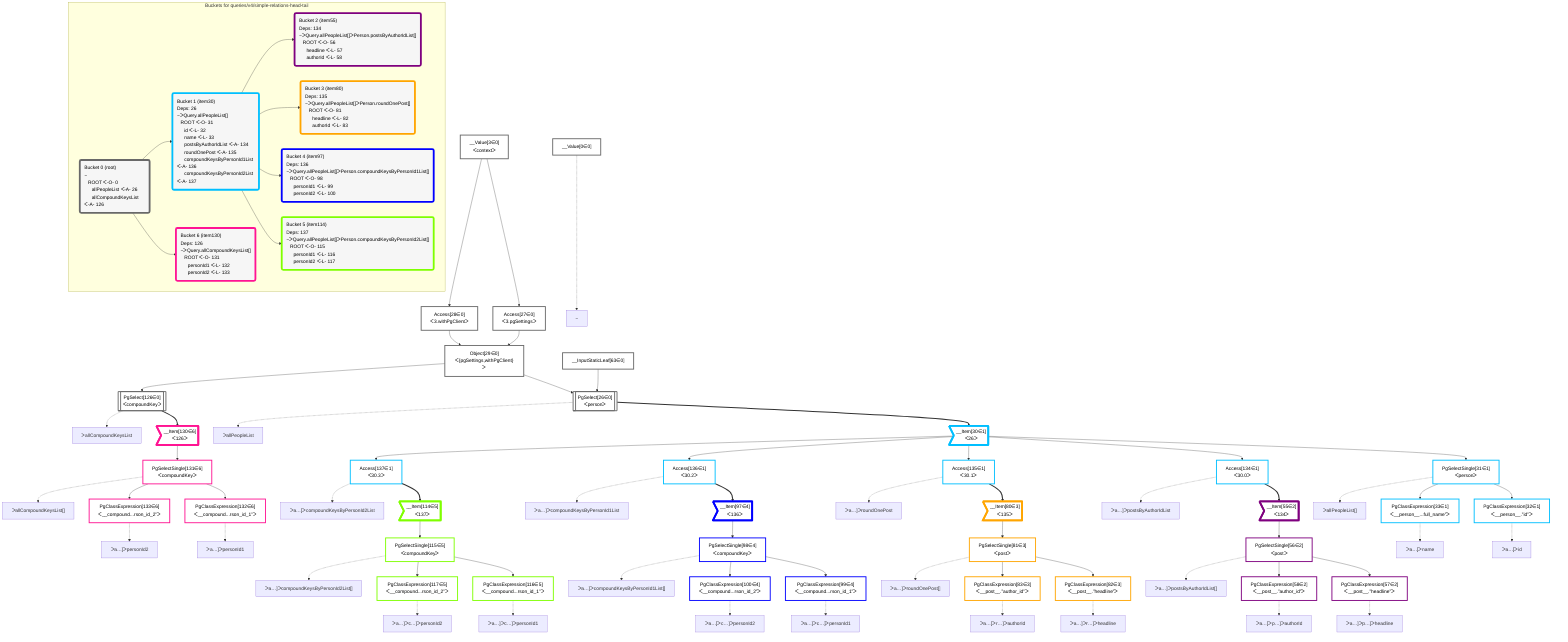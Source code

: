 graph TD
    classDef path fill:#eee,stroke:#000,color:#000
    classDef plan fill:#fff,stroke-width:3px,color:#000
    classDef itemplan fill:#fff,stroke-width:6px,color:#000
    classDef sideeffectplan fill:#f00,stroke-width:6px,color:#000
    classDef bucket fill:#f6f6f6,color:#000,stroke-width:6px,text-align:left


    %% define plans
    __Value0["__Value[0∈0]"]:::plan
    __Value3["__Value[3∈0]<br />ᐸcontextᐳ"]:::plan
    Access27["Access[27∈0]<br />ᐸ3.pgSettingsᐳ"]:::plan
    Access28["Access[28∈0]<br />ᐸ3.withPgClientᐳ"]:::plan
    Object29["Object[29∈0]<br />ᐸ{pgSettings,withPgClient}ᐳ"]:::plan
    __InputStaticLeaf63["__InputStaticLeaf[63∈0]"]:::plan
    PgSelect26[["PgSelect[26∈0]<br />ᐸpersonᐳ"]]:::plan
    __Item30>"__Item[30∈1]<br />ᐸ26ᐳ"]:::itemplan
    PgSelectSingle31["PgSelectSingle[31∈1]<br />ᐸpersonᐳ"]:::plan
    PgClassExpression32["PgClassExpression[32∈1]<br />ᐸ__person__.”id”ᐳ"]:::plan
    PgClassExpression33["PgClassExpression[33∈1]<br />ᐸ__person__...full_name”ᐳ"]:::plan
    Access134["Access[134∈1]<br />ᐸ30.0ᐳ"]:::plan
    __Item55>"__Item[55∈2]<br />ᐸ134ᐳ"]:::itemplan
    PgSelectSingle56["PgSelectSingle[56∈2]<br />ᐸpostᐳ"]:::plan
    PgClassExpression57["PgClassExpression[57∈2]<br />ᐸ__post__.”headline”ᐳ"]:::plan
    PgClassExpression58["PgClassExpression[58∈2]<br />ᐸ__post__.”author_id”ᐳ"]:::plan
    Access135["Access[135∈1]<br />ᐸ30.1ᐳ"]:::plan
    __Item80>"__Item[80∈3]<br />ᐸ135ᐳ"]:::itemplan
    PgSelectSingle81["PgSelectSingle[81∈3]<br />ᐸpostᐳ"]:::plan
    PgClassExpression82["PgClassExpression[82∈3]<br />ᐸ__post__.”headline”ᐳ"]:::plan
    PgClassExpression83["PgClassExpression[83∈3]<br />ᐸ__post__.”author_id”ᐳ"]:::plan
    Access136["Access[136∈1]<br />ᐸ30.2ᐳ"]:::plan
    __Item97>"__Item[97∈4]<br />ᐸ136ᐳ"]:::itemplan
    PgSelectSingle98["PgSelectSingle[98∈4]<br />ᐸcompoundKeyᐳ"]:::plan
    PgClassExpression99["PgClassExpression[99∈4]<br />ᐸ__compound...rson_id_1”ᐳ"]:::plan
    PgClassExpression100["PgClassExpression[100∈4]<br />ᐸ__compound...rson_id_2”ᐳ"]:::plan
    Access137["Access[137∈1]<br />ᐸ30.3ᐳ"]:::plan
    __Item114>"__Item[114∈5]<br />ᐸ137ᐳ"]:::itemplan
    PgSelectSingle115["PgSelectSingle[115∈5]<br />ᐸcompoundKeyᐳ"]:::plan
    PgClassExpression116["PgClassExpression[116∈5]<br />ᐸ__compound...rson_id_1”ᐳ"]:::plan
    PgClassExpression117["PgClassExpression[117∈5]<br />ᐸ__compound...rson_id_2”ᐳ"]:::plan
    PgSelect126[["PgSelect[126∈0]<br />ᐸcompoundKeyᐳ"]]:::plan
    __Item130>"__Item[130∈6]<br />ᐸ126ᐳ"]:::itemplan
    PgSelectSingle131["PgSelectSingle[131∈6]<br />ᐸcompoundKeyᐳ"]:::plan
    PgClassExpression132["PgClassExpression[132∈6]<br />ᐸ__compound...rson_id_1”ᐳ"]:::plan
    PgClassExpression133["PgClassExpression[133∈6]<br />ᐸ__compound...rson_id_2”ᐳ"]:::plan

    %% plan dependencies
    __Value3 --> Access27
    __Value3 --> Access28
    Access27 & Access28 --> Object29
    Object29 & __InputStaticLeaf63 --> PgSelect26
    PgSelect26 ==> __Item30
    __Item30 --> PgSelectSingle31
    PgSelectSingle31 --> PgClassExpression32
    PgSelectSingle31 --> PgClassExpression33
    __Item30 --> Access134
    Access134 ==> __Item55
    __Item55 --> PgSelectSingle56
    PgSelectSingle56 --> PgClassExpression57
    PgSelectSingle56 --> PgClassExpression58
    __Item30 --> Access135
    Access135 ==> __Item80
    __Item80 --> PgSelectSingle81
    PgSelectSingle81 --> PgClassExpression82
    PgSelectSingle81 --> PgClassExpression83
    __Item30 --> Access136
    Access136 ==> __Item97
    __Item97 --> PgSelectSingle98
    PgSelectSingle98 --> PgClassExpression99
    PgSelectSingle98 --> PgClassExpression100
    __Item30 --> Access137
    Access137 ==> __Item114
    __Item114 --> PgSelectSingle115
    PgSelectSingle115 --> PgClassExpression116
    PgSelectSingle115 --> PgClassExpression117
    Object29 --> PgSelect126
    PgSelect126 ==> __Item130
    __Item130 --> PgSelectSingle131
    PgSelectSingle131 --> PgClassExpression132
    PgSelectSingle131 --> PgClassExpression133

    %% plan-to-path relationships
    P0["~"]
    __Value0 -.-> P0
    P26["ᐳallPeopleList"]
    PgSelect26 -.-> P26
    P31["ᐳallPeopleList[]"]
    PgSelectSingle31 -.-> P31
    P32["ᐳa…]ᐳid"]
    PgClassExpression32 -.-> P32
    P33["ᐳa…]ᐳname"]
    PgClassExpression33 -.-> P33
    P56["ᐳa…]ᐳpostsByAuthorIdList[]"]
    PgSelectSingle56 -.-> P56
    P57["ᐳa…]ᐳp…]ᐳheadline"]
    PgClassExpression57 -.-> P57
    P58["ᐳa…]ᐳp…]ᐳauthorId"]
    PgClassExpression58 -.-> P58
    P81["ᐳa…]ᐳroundOnePost[]"]
    PgSelectSingle81 -.-> P81
    P82["ᐳa…]ᐳr…]ᐳheadline"]
    PgClassExpression82 -.-> P82
    P83["ᐳa…]ᐳr…]ᐳauthorId"]
    PgClassExpression83 -.-> P83
    P98["ᐳa…]ᐳcompoundKeysByPersonId1List[]"]
    PgSelectSingle98 -.-> P98
    P99["ᐳa…]ᐳc…]ᐳpersonId1"]
    PgClassExpression99 -.-> P99
    P100["ᐳa…]ᐳc…]ᐳpersonId2"]
    PgClassExpression100 -.-> P100
    P115["ᐳa…]ᐳcompoundKeysByPersonId2List[]"]
    PgSelectSingle115 -.-> P115
    P116["ᐳa…]ᐳc…]ᐳpersonId1"]
    PgClassExpression116 -.-> P116
    P117["ᐳa…]ᐳc…]ᐳpersonId2"]
    PgClassExpression117 -.-> P117
    P126["ᐳallCompoundKeysList"]
    PgSelect126 -.-> P126
    P131["ᐳallCompoundKeysList[]"]
    PgSelectSingle131 -.-> P131
    P132["ᐳa…]ᐳpersonId1"]
    PgClassExpression132 -.-> P132
    P133["ᐳa…]ᐳpersonId2"]
    PgClassExpression133 -.-> P133
    P134["ᐳa…]ᐳpostsByAuthorIdList"]
    Access134 -.-> P134
    P135["ᐳa…]ᐳroundOnePost"]
    Access135 -.-> P135
    P136["ᐳa…]ᐳcompoundKeysByPersonId1List"]
    Access136 -.-> P136
    P137["ᐳa…]ᐳcompoundKeysByPersonId2List"]
    Access137 -.-> P137

    subgraph "Buckets for queries/v4/simple-relations-head-tail"
    Bucket0("Bucket 0 (root)<br />~<br />⠀ROOT ᐸ-O- 0<br />⠀⠀allPeopleList ᐸ-A- 26<br />⠀⠀allCompoundKeysList ᐸ-A- 126"):::bucket
    classDef bucket0 stroke:#696969
    class Bucket0,__Value0,__Value3,PgSelect26,Access27,Access28,Object29,__InputStaticLeaf63,PgSelect126 bucket0
    Bucket1("Bucket 1 (item30)<br />Deps: 26<br />~ᐳQuery.allPeopleList[]<br />⠀ROOT ᐸ-O- 31<br />⠀⠀id ᐸ-L- 32<br />⠀⠀name ᐸ-L- 33<br />⠀⠀postsByAuthorIdList ᐸ-A- 134<br />⠀⠀roundOnePost ᐸ-A- 135<br />⠀⠀compoundKeysByPersonId1List ᐸ-A- 136<br />⠀⠀compoundKeysByPersonId2List ᐸ-A- 137"):::bucket
    classDef bucket1 stroke:#00bfff
    class Bucket1,__Item30,PgSelectSingle31,PgClassExpression32,PgClassExpression33,Access134,Access135,Access136,Access137 bucket1
    Bucket2("Bucket 2 (item55)<br />Deps: 134<br />~ᐳQuery.allPeopleList[]ᐳPerson.postsByAuthorIdList[]<br />⠀ROOT ᐸ-O- 56<br />⠀⠀headline ᐸ-L- 57<br />⠀⠀authorId ᐸ-L- 58"):::bucket
    classDef bucket2 stroke:#7f007f
    class Bucket2,__Item55,PgSelectSingle56,PgClassExpression57,PgClassExpression58 bucket2
    Bucket3("Bucket 3 (item80)<br />Deps: 135<br />~ᐳQuery.allPeopleList[]ᐳPerson.roundOnePost[]<br />⠀ROOT ᐸ-O- 81<br />⠀⠀headline ᐸ-L- 82<br />⠀⠀authorId ᐸ-L- 83"):::bucket
    classDef bucket3 stroke:#ffa500
    class Bucket3,__Item80,PgSelectSingle81,PgClassExpression82,PgClassExpression83 bucket3
    Bucket4("Bucket 4 (item97)<br />Deps: 136<br />~ᐳQuery.allPeopleList[]ᐳPerson.compoundKeysByPersonId1List[]<br />⠀ROOT ᐸ-O- 98<br />⠀⠀personId1 ᐸ-L- 99<br />⠀⠀personId2 ᐸ-L- 100"):::bucket
    classDef bucket4 stroke:#0000ff
    class Bucket4,__Item97,PgSelectSingle98,PgClassExpression99,PgClassExpression100 bucket4
    Bucket5("Bucket 5 (item114)<br />Deps: 137<br />~ᐳQuery.allPeopleList[]ᐳPerson.compoundKeysByPersonId2List[]<br />⠀ROOT ᐸ-O- 115<br />⠀⠀personId1 ᐸ-L- 116<br />⠀⠀personId2 ᐸ-L- 117"):::bucket
    classDef bucket5 stroke:#7fff00
    class Bucket5,__Item114,PgSelectSingle115,PgClassExpression116,PgClassExpression117 bucket5
    Bucket6("Bucket 6 (item130)<br />Deps: 126<br />~ᐳQuery.allCompoundKeysList[]<br />⠀ROOT ᐸ-O- 131<br />⠀⠀personId1 ᐸ-L- 132<br />⠀⠀personId2 ᐸ-L- 133"):::bucket
    classDef bucket6 stroke:#ff1493
    class Bucket6,__Item130,PgSelectSingle131,PgClassExpression132,PgClassExpression133 bucket6
    Bucket0 --> Bucket1 & Bucket6
    Bucket1 --> Bucket2 & Bucket3 & Bucket4 & Bucket5
    end